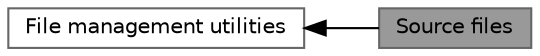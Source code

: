 digraph "Source files"
{
 // INTERACTIVE_SVG=YES
 // LATEX_PDF_SIZE
  bgcolor="transparent";
  edge [fontname=Helvetica,fontsize=10,labelfontname=Helvetica,labelfontsize=10];
  node [fontname=Helvetica,fontsize=10,shape=box,height=0.2,width=0.4];
  rankdir=LR;
  Node2 [label="File management utilities",height=0.2,width=0.4,color="grey40", fillcolor="white", style="filled",URL="$da/d4d/group__fmanc___f_m___u_t_i_l_s.html",tooltip="This module provides utilities to manage informations about files."];
  Node1 [label="Source files",height=0.2,width=0.4,color="gray40", fillcolor="grey60", style="filled", fontcolor="black",tooltip="This submodule contains files related to file management utilities."];
  Node2->Node1 [shape=plaintext, dir="back", style="solid"];
}
